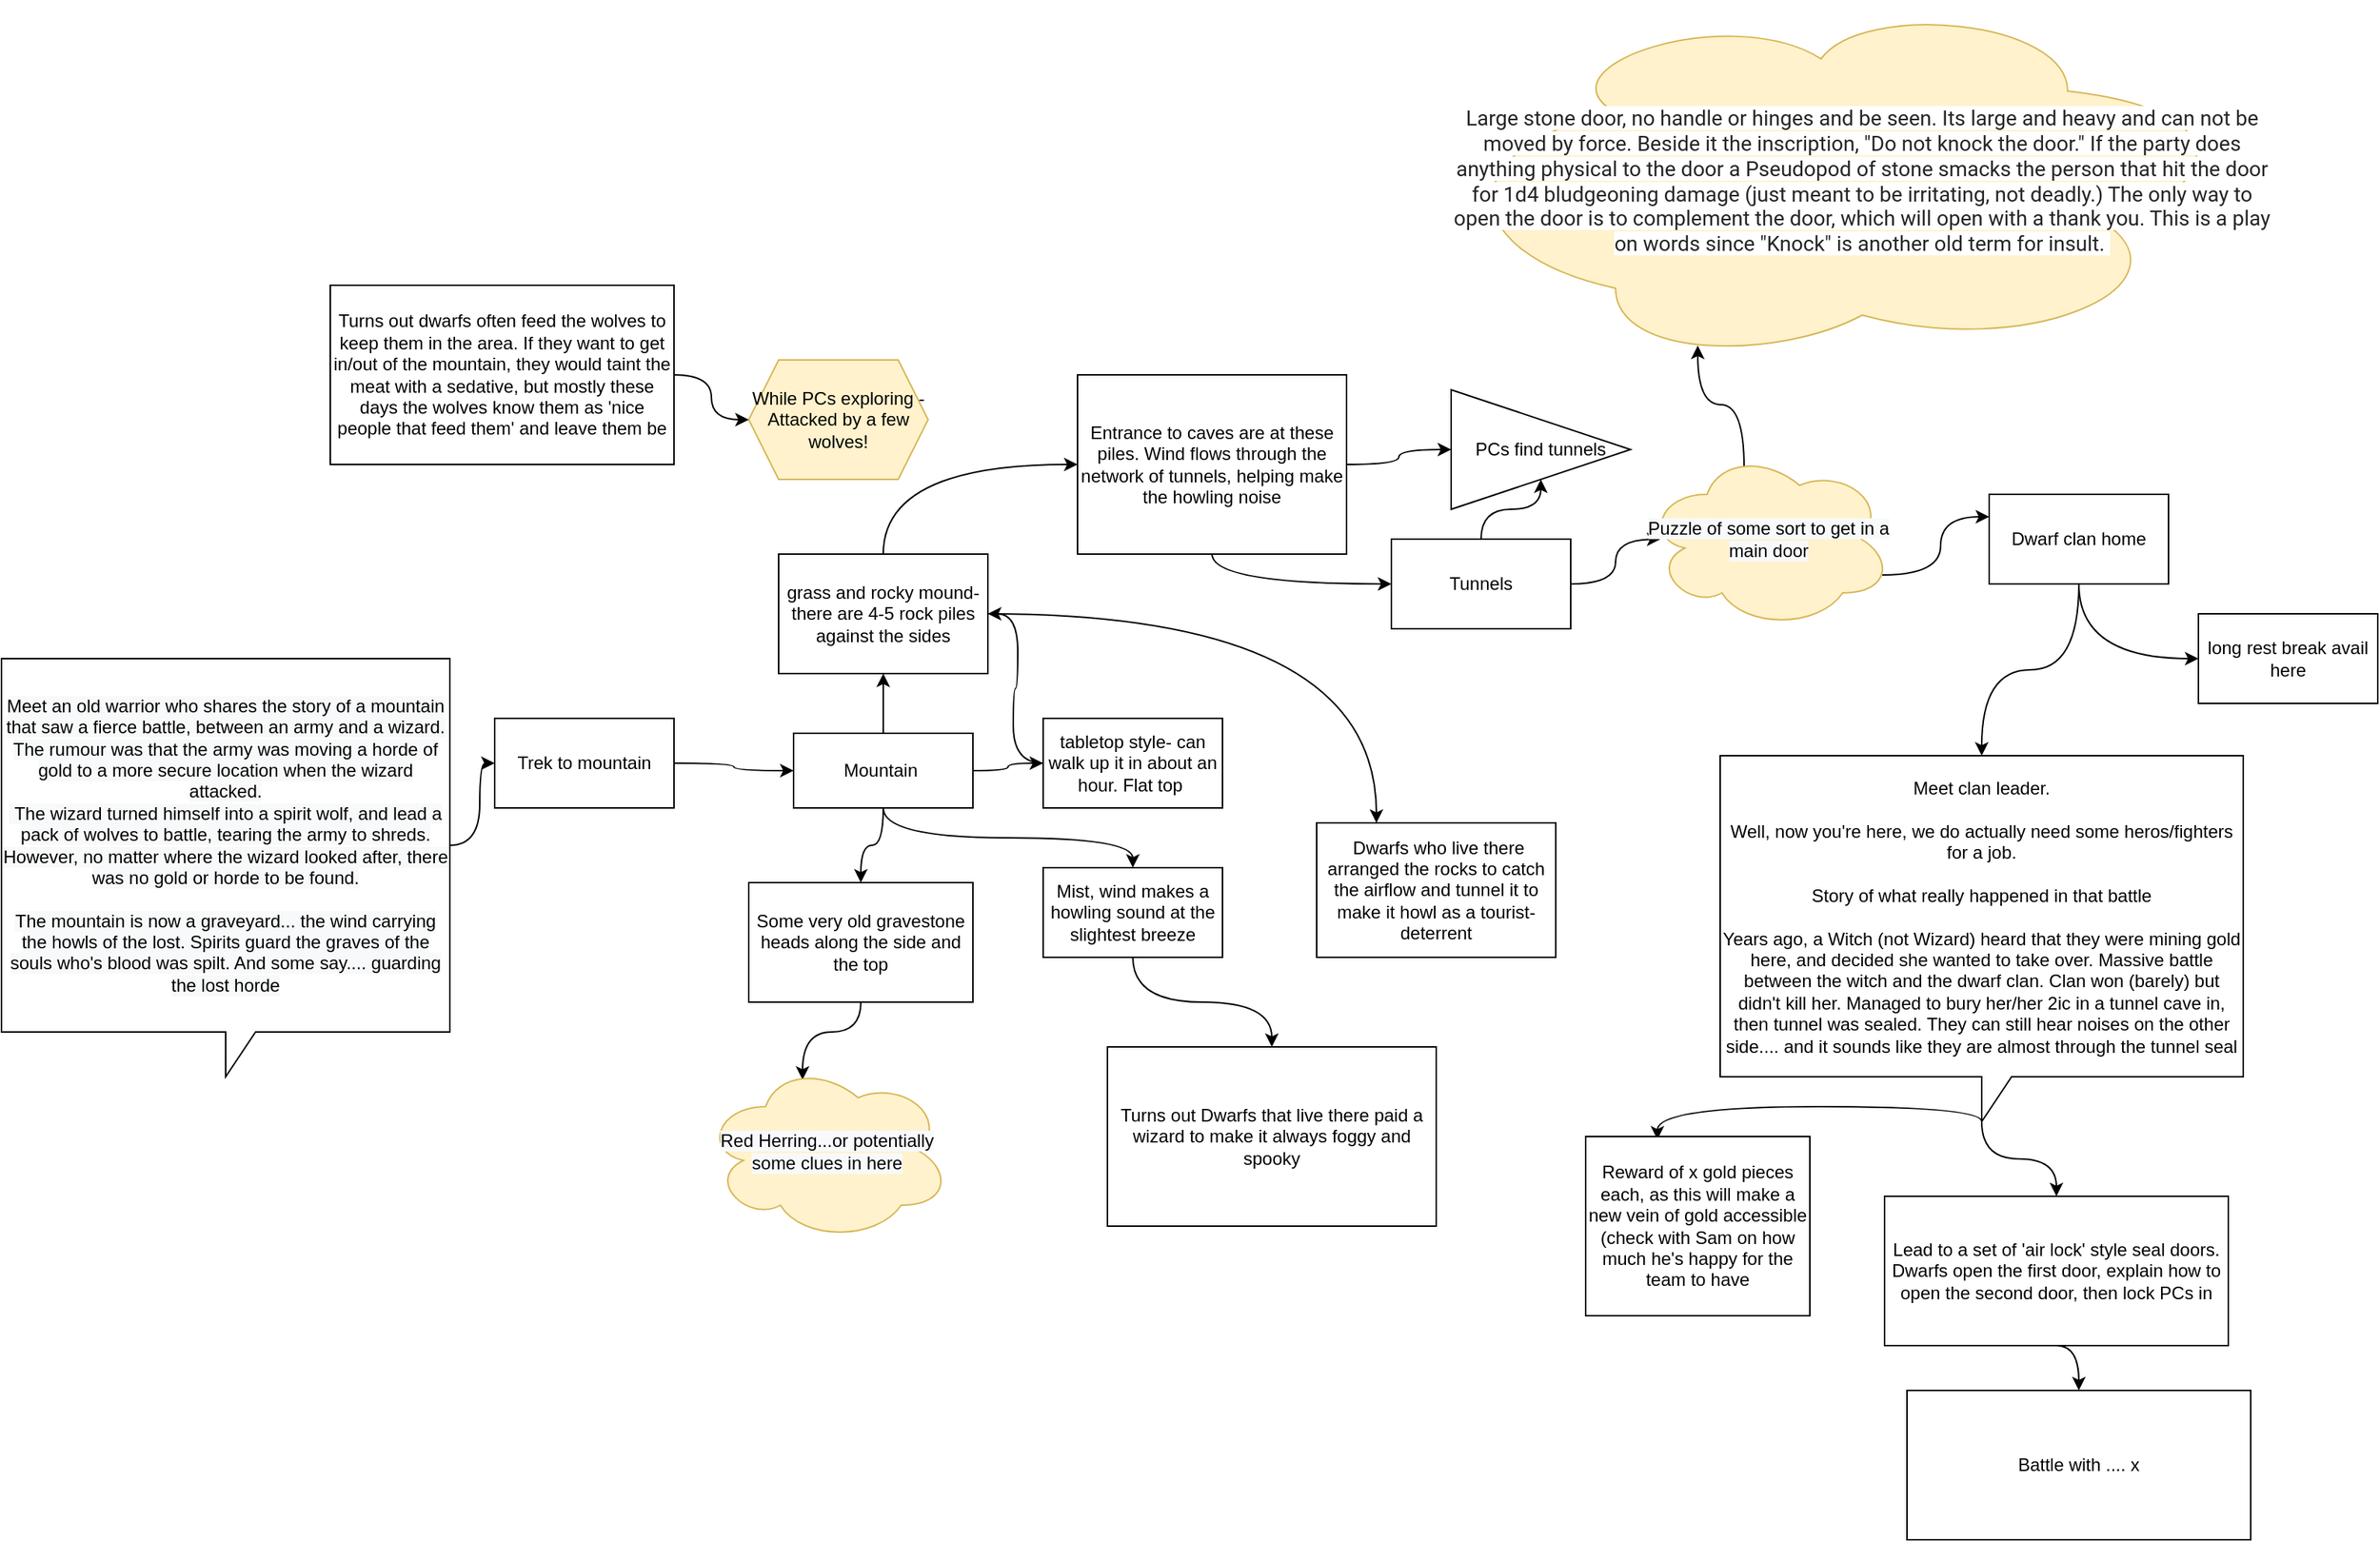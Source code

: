 <mxfile version="17.1.1" type="github"><diagram id="DZgxZvmLrZTOhhlUp9DQ" name="Page-1"><mxGraphModel dx="1422" dy="1932" grid="1" gridSize="10" guides="1" tooltips="1" connect="1" arrows="1" fold="1" page="1" pageScale="1" pageWidth="827" pageHeight="1169" math="0" shadow="0"><root><mxCell id="0"/><mxCell id="1" parent="0"/><mxCell id="lT_rciikWXpVZR0L5w_a-5" style="edgeStyle=orthogonalEdgeStyle;rounded=0;orthogonalLoop=1;jettySize=auto;html=1;exitX=0;exitY=0;exitDx=300;exitDy=125;entryX=0;entryY=0.5;entryDx=0;entryDy=0;curved=1;exitPerimeter=0;" edge="1" parent="1" source="lT_rciikWXpVZR0L5w_a-31" target="lT_rciikWXpVZR0L5w_a-2"><mxGeometry relative="1" as="geometry"><mxPoint x="300" y="155" as="sourcePoint"/></mxGeometry></mxCell><mxCell id="lT_rciikWXpVZR0L5w_a-6" style="edgeStyle=orthogonalEdgeStyle;rounded=0;orthogonalLoop=1;jettySize=auto;html=1;exitX=1;exitY=0.5;exitDx=0;exitDy=0;entryX=0;entryY=0.5;entryDx=0;entryDy=0;curved=1;" edge="1" parent="1" source="lT_rciikWXpVZR0L5w_a-2" target="lT_rciikWXpVZR0L5w_a-7"><mxGeometry relative="1" as="geometry"><mxPoint x="500" y="120" as="targetPoint"/></mxGeometry></mxCell><mxCell id="lT_rciikWXpVZR0L5w_a-2" value="&amp;nbsp;Trek to mountain&amp;nbsp;" style="whiteSpace=wrap;html=1;" vertex="1" parent="1"><mxGeometry x="340" y="90" width="120" height="60" as="geometry"/></mxCell><mxCell id="lT_rciikWXpVZR0L5w_a-18" style="edgeStyle=orthogonalEdgeStyle;curved=1;rounded=0;orthogonalLoop=1;jettySize=auto;html=1;exitX=0.5;exitY=0;exitDx=0;exitDy=0;entryX=0;entryY=0.5;entryDx=0;entryDy=0;" edge="1" parent="1" source="lT_rciikWXpVZR0L5w_a-3" target="lT_rciikWXpVZR0L5w_a-17"><mxGeometry relative="1" as="geometry"/></mxCell><mxCell id="lT_rciikWXpVZR0L5w_a-20" style="edgeStyle=orthogonalEdgeStyle;curved=1;rounded=0;orthogonalLoop=1;jettySize=auto;html=1;exitX=1;exitY=0.5;exitDx=0;exitDy=0;entryX=0.25;entryY=0;entryDx=0;entryDy=0;" edge="1" parent="1" source="lT_rciikWXpVZR0L5w_a-3" target="lT_rciikWXpVZR0L5w_a-19"><mxGeometry relative="1" as="geometry"/></mxCell><mxCell id="lT_rciikWXpVZR0L5w_a-3" value="grass and rocky mound- there are 4-5 rock piles against the sides" style="whiteSpace=wrap;html=1;" vertex="1" parent="1"><mxGeometry x="530" y="-20" width="140" height="80" as="geometry"/></mxCell><mxCell id="lT_rciikWXpVZR0L5w_a-25" style="edgeStyle=orthogonalEdgeStyle;curved=1;rounded=0;orthogonalLoop=1;jettySize=auto;html=1;exitX=0.5;exitY=1;exitDx=0;exitDy=0;entryX=0.4;entryY=0.1;entryDx=0;entryDy=0;entryPerimeter=0;" edge="1" parent="1" source="lT_rciikWXpVZR0L5w_a-4" target="lT_rciikWXpVZR0L5w_a-26"><mxGeometry relative="1" as="geometry"><mxPoint x="585" y="320" as="targetPoint"/></mxGeometry></mxCell><mxCell id="lT_rciikWXpVZR0L5w_a-4" value="Some very old gravestone heads along the side and the top" style="whiteSpace=wrap;html=1;" vertex="1" parent="1"><mxGeometry x="510" y="200" width="150" height="80" as="geometry"/></mxCell><mxCell id="lT_rciikWXpVZR0L5w_a-11" style="edgeStyle=orthogonalEdgeStyle;rounded=0;orthogonalLoop=1;jettySize=auto;html=1;entryX=0.5;entryY=1;entryDx=0;entryDy=0;" edge="1" parent="1" source="lT_rciikWXpVZR0L5w_a-7" target="lT_rciikWXpVZR0L5w_a-3"><mxGeometry relative="1" as="geometry"/></mxCell><mxCell id="lT_rciikWXpVZR0L5w_a-12" style="edgeStyle=orthogonalEdgeStyle;rounded=0;orthogonalLoop=1;jettySize=auto;html=1;exitX=1;exitY=0.5;exitDx=0;exitDy=0;entryX=0;entryY=0.5;entryDx=0;entryDy=0;curved=1;" edge="1" parent="1" source="lT_rciikWXpVZR0L5w_a-7" target="lT_rciikWXpVZR0L5w_a-8"><mxGeometry relative="1" as="geometry"/></mxCell><mxCell id="lT_rciikWXpVZR0L5w_a-13" style="edgeStyle=orthogonalEdgeStyle;curved=1;rounded=0;orthogonalLoop=1;jettySize=auto;html=1;exitX=0.5;exitY=1;exitDx=0;exitDy=0;" edge="1" parent="1" source="lT_rciikWXpVZR0L5w_a-7" target="lT_rciikWXpVZR0L5w_a-9"><mxGeometry relative="1" as="geometry"/></mxCell><mxCell id="lT_rciikWXpVZR0L5w_a-14" style="edgeStyle=orthogonalEdgeStyle;curved=1;rounded=0;orthogonalLoop=1;jettySize=auto;html=1;exitX=0.5;exitY=1;exitDx=0;exitDy=0;entryX=0.5;entryY=0;entryDx=0;entryDy=0;" edge="1" parent="1" source="lT_rciikWXpVZR0L5w_a-7" target="lT_rciikWXpVZR0L5w_a-4"><mxGeometry relative="1" as="geometry"/></mxCell><mxCell id="lT_rciikWXpVZR0L5w_a-7" value="Mountain&amp;nbsp;" style="whiteSpace=wrap;html=1;" vertex="1" parent="1"><mxGeometry x="540" y="100" width="120" height="50" as="geometry"/></mxCell><mxCell id="lT_rciikWXpVZR0L5w_a-10" style="edgeStyle=orthogonalEdgeStyle;rounded=0;orthogonalLoop=1;jettySize=auto;html=1;entryX=1;entryY=0.5;entryDx=0;entryDy=0;curved=1;" edge="1" parent="1" source="lT_rciikWXpVZR0L5w_a-8" target="lT_rciikWXpVZR0L5w_a-3"><mxGeometry relative="1" as="geometry"/></mxCell><mxCell id="lT_rciikWXpVZR0L5w_a-8" value="&lt;span&gt;tabletop style- can walk up it in about an hour. Flat top&amp;nbsp;&lt;/span&gt;" style="whiteSpace=wrap;html=1;" vertex="1" parent="1"><mxGeometry x="707" y="90" width="120" height="60" as="geometry"/></mxCell><mxCell id="lT_rciikWXpVZR0L5w_a-16" style="edgeStyle=orthogonalEdgeStyle;curved=1;rounded=0;orthogonalLoop=1;jettySize=auto;html=1;exitX=0.5;exitY=1;exitDx=0;exitDy=0;" edge="1" parent="1" source="lT_rciikWXpVZR0L5w_a-9" target="lT_rciikWXpVZR0L5w_a-15"><mxGeometry relative="1" as="geometry"/></mxCell><mxCell id="lT_rciikWXpVZR0L5w_a-9" value="&lt;span&gt;Mist, wind makes a howling sound at the slightest breeze&lt;/span&gt;" style="whiteSpace=wrap;html=1;" vertex="1" parent="1"><mxGeometry x="707" y="190" width="120" height="60" as="geometry"/></mxCell><mxCell id="lT_rciikWXpVZR0L5w_a-15" value="Turns out Dwarfs that live there paid a wizard to make it always foggy and spooky" style="whiteSpace=wrap;html=1;" vertex="1" parent="1"><mxGeometry x="750" y="310" width="220" height="120" as="geometry"/></mxCell><mxCell id="lT_rciikWXpVZR0L5w_a-29" style="edgeStyle=orthogonalEdgeStyle;curved=1;rounded=0;orthogonalLoop=1;jettySize=auto;html=1;exitX=1;exitY=0.5;exitDx=0;exitDy=0;entryX=0;entryY=0.5;entryDx=0;entryDy=0;" edge="1" parent="1" source="lT_rciikWXpVZR0L5w_a-17" target="lT_rciikWXpVZR0L5w_a-33"><mxGeometry relative="1" as="geometry"><mxPoint x="960" y="-80" as="targetPoint"/></mxGeometry></mxCell><mxCell id="lT_rciikWXpVZR0L5w_a-34" style="edgeStyle=orthogonalEdgeStyle;curved=1;rounded=0;orthogonalLoop=1;jettySize=auto;html=1;exitX=0.5;exitY=1;exitDx=0;exitDy=0;entryX=0;entryY=0.5;entryDx=0;entryDy=0;" edge="1" parent="1" source="lT_rciikWXpVZR0L5w_a-17" target="lT_rciikWXpVZR0L5w_a-32"><mxGeometry relative="1" as="geometry"/></mxCell><mxCell id="lT_rciikWXpVZR0L5w_a-17" value="Entrance to caves are at these piles. Wind flows through the network of tunnels, helping make the howling noise" style="whiteSpace=wrap;html=1;" vertex="1" parent="1"><mxGeometry x="730" y="-140" width="180" height="120" as="geometry"/></mxCell><mxCell id="lT_rciikWXpVZR0L5w_a-19" value="&lt;span&gt;&amp;nbsp;Dwarfs who live there arranged the rocks to catch the airflow and tunnel it to make it howl as a tourist-deterrent&lt;/span&gt;" style="whiteSpace=wrap;html=1;" vertex="1" parent="1"><mxGeometry x="890" y="160" width="160" height="90" as="geometry"/></mxCell><mxCell id="lT_rciikWXpVZR0L5w_a-22" value="While PCs exploring - Attacked by a few wolves!" style="shape=hexagon;perimeter=hexagonPerimeter2;whiteSpace=wrap;html=1;fixedSize=1;fillColor=#fff2cc;strokeColor=#d6b656;" vertex="1" parent="1"><mxGeometry x="510" y="-150" width="120" height="80" as="geometry"/></mxCell><mxCell id="lT_rciikWXpVZR0L5w_a-26" value="&lt;span style=&quot;color: rgb(0, 0, 0); font-family: helvetica; font-size: 12px; font-style: normal; font-weight: 400; letter-spacing: normal; text-align: center; text-indent: 0px; text-transform: none; word-spacing: 0px; background-color: rgb(248, 249, 250); display: inline; float: none;&quot;&gt;Red Herring...or potentially some clues in here&lt;/span&gt;" style="ellipse;shape=cloud;whiteSpace=wrap;html=1;fillColor=#fff2cc;strokeColor=#d6b656;" vertex="1" parent="1"><mxGeometry x="480" y="320" width="165" height="120" as="geometry"/></mxCell><mxCell id="lT_rciikWXpVZR0L5w_a-31" value="&lt;span style=&quot;color: rgb(0, 0, 0); font-family: helvetica; font-size: 12px; font-style: normal; font-weight: 400; letter-spacing: normal; text-align: center; text-indent: 0px; text-transform: none; word-spacing: 0px; background-color: rgb(248, 249, 250); display: inline; float: none;&quot;&gt;Meet an old warrior who shares the story of a mountain that saw a fierce battle, between an army and a wizard. The rumour was that the army was moving a horde of gold to a more secure location when the wizard attacked.&lt;/span&gt;&lt;br style=&quot;color: rgb(0, 0, 0); font-family: helvetica; font-size: 12px; font-style: normal; font-weight: 400; letter-spacing: normal; text-align: center; text-indent: 0px; text-transform: none; word-spacing: 0px; background-color: rgb(248, 249, 250);&quot;&gt;&lt;span style=&quot;color: rgb(0, 0, 0); font-family: helvetica; font-size: 12px; font-style: normal; font-weight: 400; letter-spacing: normal; text-align: center; text-indent: 0px; text-transform: none; word-spacing: 0px; background-color: rgb(248, 249, 250); display: inline; float: none;&quot;&gt;&amp;nbsp;The wizard turned himself into a spirit wolf, and lead a pack of wolves to battle, tearing the army to shreds. However, no matter where the wizard looked after, there was no gold or horde to be found.&lt;/span&gt;&lt;br style=&quot;color: rgb(0, 0, 0); font-family: helvetica; font-size: 12px; font-style: normal; font-weight: 400; letter-spacing: normal; text-align: center; text-indent: 0px; text-transform: none; word-spacing: 0px; background-color: rgb(248, 249, 250);&quot;&gt;&lt;br style=&quot;color: rgb(0, 0, 0); font-family: helvetica; font-size: 12px; font-style: normal; font-weight: 400; letter-spacing: normal; text-align: center; text-indent: 0px; text-transform: none; word-spacing: 0px; background-color: rgb(248, 249, 250);&quot;&gt;&lt;span style=&quot;color: rgb(0, 0, 0); font-family: helvetica; font-size: 12px; font-style: normal; font-weight: 400; letter-spacing: normal; text-align: center; text-indent: 0px; text-transform: none; word-spacing: 0px; background-color: rgb(248, 249, 250); display: inline; float: none;&quot;&gt;The mountain is now a graveyard... the wind carrying the howls of the lost. Spirits guard the graves of the souls who's blood was spilt. And some say.... guarding the lost horde&lt;/span&gt;" style="shape=callout;whiteSpace=wrap;html=1;perimeter=calloutPerimeter;" vertex="1" parent="1"><mxGeometry x="10" y="50" width="300" height="280" as="geometry"/></mxCell><mxCell id="lT_rciikWXpVZR0L5w_a-35" style="edgeStyle=orthogonalEdgeStyle;curved=1;rounded=0;orthogonalLoop=1;jettySize=auto;html=1;exitX=0.5;exitY=0;exitDx=0;exitDy=0;entryX=0.5;entryY=1;entryDx=0;entryDy=0;" edge="1" parent="1" source="lT_rciikWXpVZR0L5w_a-32" target="lT_rciikWXpVZR0L5w_a-33"><mxGeometry relative="1" as="geometry"/></mxCell><mxCell id="lT_rciikWXpVZR0L5w_a-40" style="edgeStyle=orthogonalEdgeStyle;curved=1;rounded=0;orthogonalLoop=1;jettySize=auto;html=1;exitX=1;exitY=0.5;exitDx=0;exitDy=0;" edge="1" parent="1" source="lT_rciikWXpVZR0L5w_a-32"><mxGeometry relative="1" as="geometry"><mxPoint x="1120" y="-30" as="targetPoint"/></mxGeometry></mxCell><mxCell id="lT_rciikWXpVZR0L5w_a-32" value="Tunnels" style="rounded=0;whiteSpace=wrap;html=1;" vertex="1" parent="1"><mxGeometry x="940" y="-30" width="120" height="60" as="geometry"/></mxCell><mxCell id="lT_rciikWXpVZR0L5w_a-33" value="PCs find tunnels" style="triangle;whiteSpace=wrap;html=1;" vertex="1" parent="1"><mxGeometry x="980" y="-130" width="120" height="80" as="geometry"/></mxCell><mxCell id="lT_rciikWXpVZR0L5w_a-45" style="edgeStyle=orthogonalEdgeStyle;curved=1;rounded=0;orthogonalLoop=1;jettySize=auto;html=1;exitX=0.5;exitY=1;exitDx=0;exitDy=0;entryX=0.5;entryY=0;entryDx=0;entryDy=0;entryPerimeter=0;" edge="1" parent="1" source="lT_rciikWXpVZR0L5w_a-36" target="lT_rciikWXpVZR0L5w_a-37"><mxGeometry relative="1" as="geometry"/></mxCell><mxCell id="lT_rciikWXpVZR0L5w_a-50" style="edgeStyle=orthogonalEdgeStyle;curved=1;rounded=0;orthogonalLoop=1;jettySize=auto;html=1;exitX=0.5;exitY=1;exitDx=0;exitDy=0;entryX=0;entryY=0.5;entryDx=0;entryDy=0;" edge="1" parent="1" source="lT_rciikWXpVZR0L5w_a-36" target="lT_rciikWXpVZR0L5w_a-49"><mxGeometry relative="1" as="geometry"/></mxCell><mxCell id="lT_rciikWXpVZR0L5w_a-36" value="Dwarf clan home" style="rounded=0;whiteSpace=wrap;html=1;" vertex="1" parent="1"><mxGeometry x="1340" y="-60" width="120" height="60" as="geometry"/></mxCell><mxCell id="lT_rciikWXpVZR0L5w_a-47" style="edgeStyle=orthogonalEdgeStyle;curved=1;rounded=0;orthogonalLoop=1;jettySize=auto;html=1;exitX=0;exitY=0;exitDx=175;exitDy=245;exitPerimeter=0;entryX=0.32;entryY=0.017;entryDx=0;entryDy=0;entryPerimeter=0;" edge="1" parent="1" source="lT_rciikWXpVZR0L5w_a-37" target="lT_rciikWXpVZR0L5w_a-46"><mxGeometry relative="1" as="geometry"><Array as="points"><mxPoint x="1335" y="350"/><mxPoint x="1118" y="350"/></Array></mxGeometry></mxCell><mxCell id="lT_rciikWXpVZR0L5w_a-53" style="edgeStyle=orthogonalEdgeStyle;curved=1;rounded=0;orthogonalLoop=1;jettySize=auto;html=1;exitX=0;exitY=0;exitDx=175;exitDy=245;exitPerimeter=0;entryX=0.5;entryY=0;entryDx=0;entryDy=0;" edge="1" parent="1" source="lT_rciikWXpVZR0L5w_a-37" target="lT_rciikWXpVZR0L5w_a-51"><mxGeometry relative="1" as="geometry"/></mxCell><mxCell id="lT_rciikWXpVZR0L5w_a-37" value="Meet clan leader.&lt;br&gt;&lt;br&gt;Well, now you're here, we do actually need some heros/fighters for a job.&lt;br&gt;&lt;br&gt;Story of what really happened in that battle&lt;br&gt;&lt;br&gt;Years ago, a Witch (not Wizard) heard that they were mining gold here, and decided she wanted to take over. Massive battle between the witch and the dwarf clan. Clan won (barely) but didn't kill her. Managed to bury her/her 2ic in a tunnel cave in, then tunnel was sealed. They can still hear noises on the other side.... and it sounds like they are almost through the tunnel seal" style="shape=callout;whiteSpace=wrap;html=1;perimeter=calloutPerimeter;" vertex="1" parent="1"><mxGeometry x="1160" y="115" width="350" height="245" as="geometry"/></mxCell><mxCell id="lT_rciikWXpVZR0L5w_a-39" style="edgeStyle=orthogonalEdgeStyle;curved=1;rounded=0;orthogonalLoop=1;jettySize=auto;html=1;exitX=1;exitY=0.5;exitDx=0;exitDy=0;" edge="1" parent="1" source="lT_rciikWXpVZR0L5w_a-38" target="lT_rciikWXpVZR0L5w_a-22"><mxGeometry relative="1" as="geometry"/></mxCell><mxCell id="lT_rciikWXpVZR0L5w_a-38" value="Turns out dwarfs often feed the wolves to keep them in the area. If they want to get in/out of the mountain, they would taint the meat with a sedative, but mostly these days the wolves know them as 'nice people that feed them' and leave them be" style="rounded=0;whiteSpace=wrap;html=1;" vertex="1" parent="1"><mxGeometry x="230" y="-200" width="230" height="120" as="geometry"/></mxCell><mxCell id="lT_rciikWXpVZR0L5w_a-42" style="edgeStyle=orthogonalEdgeStyle;curved=1;rounded=0;orthogonalLoop=1;jettySize=auto;html=1;exitX=0.96;exitY=0.7;exitDx=0;exitDy=0;exitPerimeter=0;entryX=0;entryY=0.25;entryDx=0;entryDy=0;" edge="1" parent="1" source="lT_rciikWXpVZR0L5w_a-41" target="lT_rciikWXpVZR0L5w_a-36"><mxGeometry relative="1" as="geometry"/></mxCell><mxCell id="lT_rciikWXpVZR0L5w_a-44" style="edgeStyle=orthogonalEdgeStyle;curved=1;rounded=0;orthogonalLoop=1;jettySize=auto;html=1;exitX=0.4;exitY=0.1;exitDx=0;exitDy=0;exitPerimeter=0;entryX=0.96;entryY=0.7;entryDx=0;entryDy=0;entryPerimeter=0;" edge="1" parent="1" source="lT_rciikWXpVZR0L5w_a-41" target="lT_rciikWXpVZR0L5w_a-43"><mxGeometry relative="1" as="geometry"/></mxCell><mxCell id="lT_rciikWXpVZR0L5w_a-41" value="&lt;span style=&quot;color: rgb(0 , 0 , 0) ; font-family: &amp;#34;helvetica&amp;#34; ; font-size: 12px ; font-style: normal ; font-weight: 400 ; letter-spacing: normal ; text-align: center ; text-indent: 0px ; text-transform: none ; word-spacing: 0px ; background-color: rgb(248 , 249 , 250) ; display: inline ; float: none&quot;&gt;Puzzle of some sort to get in a main door&lt;/span&gt;" style="ellipse;shape=cloud;whiteSpace=wrap;html=1;fillColor=#fff2cc;strokeColor=#d6b656;" vertex="1" parent="1"><mxGeometry x="1110" y="-90" width="165" height="120" as="geometry"/></mxCell><mxCell id="lT_rciikWXpVZR0L5w_a-43" value="&lt;span style=&quot;color: rgb(36 , 37 , 39) ; font-family: &amp;#34;roboto&amp;#34; , &amp;#34;helvetica&amp;#34; , sans-serif ; font-size: 14px ; text-align: left ; background-color: rgb(255 , 255 , 255)&quot;&gt;Large stone door, no handle or hinges and be seen. Its large and heavy and can not be moved by force. Beside it the inscription, &quot;Do not knock the door.&quot; If the party does anything physical to the door a Pseudopod of stone smacks the person that hit the door for 1d4 bludgeoning damage (just meant to be irritating, not deadly.) The only way to open the door is to complement the door, which will open with a thank you. This is a play on words since &quot;Knock&quot; is another old term for insult.&amp;nbsp;&lt;/span&gt;" style="ellipse;shape=cloud;whiteSpace=wrap;html=1;direction=south;fillColor=#fff2cc;strokeColor=#d6b656;" vertex="1" parent="1"><mxGeometry x="980" y="-390" width="550" height="240" as="geometry"/></mxCell><mxCell id="lT_rciikWXpVZR0L5w_a-46" value="Reward of x gold pieces each, as this will make a new vein of gold accessible (check with Sam on how much he's happy for the team to have" style="whiteSpace=wrap;html=1;" vertex="1" parent="1"><mxGeometry x="1070" y="370" width="150" height="120" as="geometry"/></mxCell><mxCell id="lT_rciikWXpVZR0L5w_a-49" value="long rest break avail here" style="whiteSpace=wrap;html=1;" vertex="1" parent="1"><mxGeometry x="1480" y="20" width="120" height="60" as="geometry"/></mxCell><mxCell id="lT_rciikWXpVZR0L5w_a-54" style="edgeStyle=orthogonalEdgeStyle;curved=1;rounded=0;orthogonalLoop=1;jettySize=auto;html=1;exitX=0.5;exitY=1;exitDx=0;exitDy=0;entryX=0.5;entryY=0;entryDx=0;entryDy=0;" edge="1" parent="1" source="lT_rciikWXpVZR0L5w_a-51" target="lT_rciikWXpVZR0L5w_a-52"><mxGeometry relative="1" as="geometry"/></mxCell><mxCell id="lT_rciikWXpVZR0L5w_a-51" value="Lead to a set of 'air lock' style seal doors. Dwarfs open the first door, explain how to open the second door, then lock PCs in" style="whiteSpace=wrap;html=1;" vertex="1" parent="1"><mxGeometry x="1270" y="410" width="230" height="100" as="geometry"/></mxCell><mxCell id="lT_rciikWXpVZR0L5w_a-52" value="Battle with .... x" style="whiteSpace=wrap;html=1;" vertex="1" parent="1"><mxGeometry x="1285" y="540" width="230" height="100" as="geometry"/></mxCell></root></mxGraphModel></diagram></mxfile>